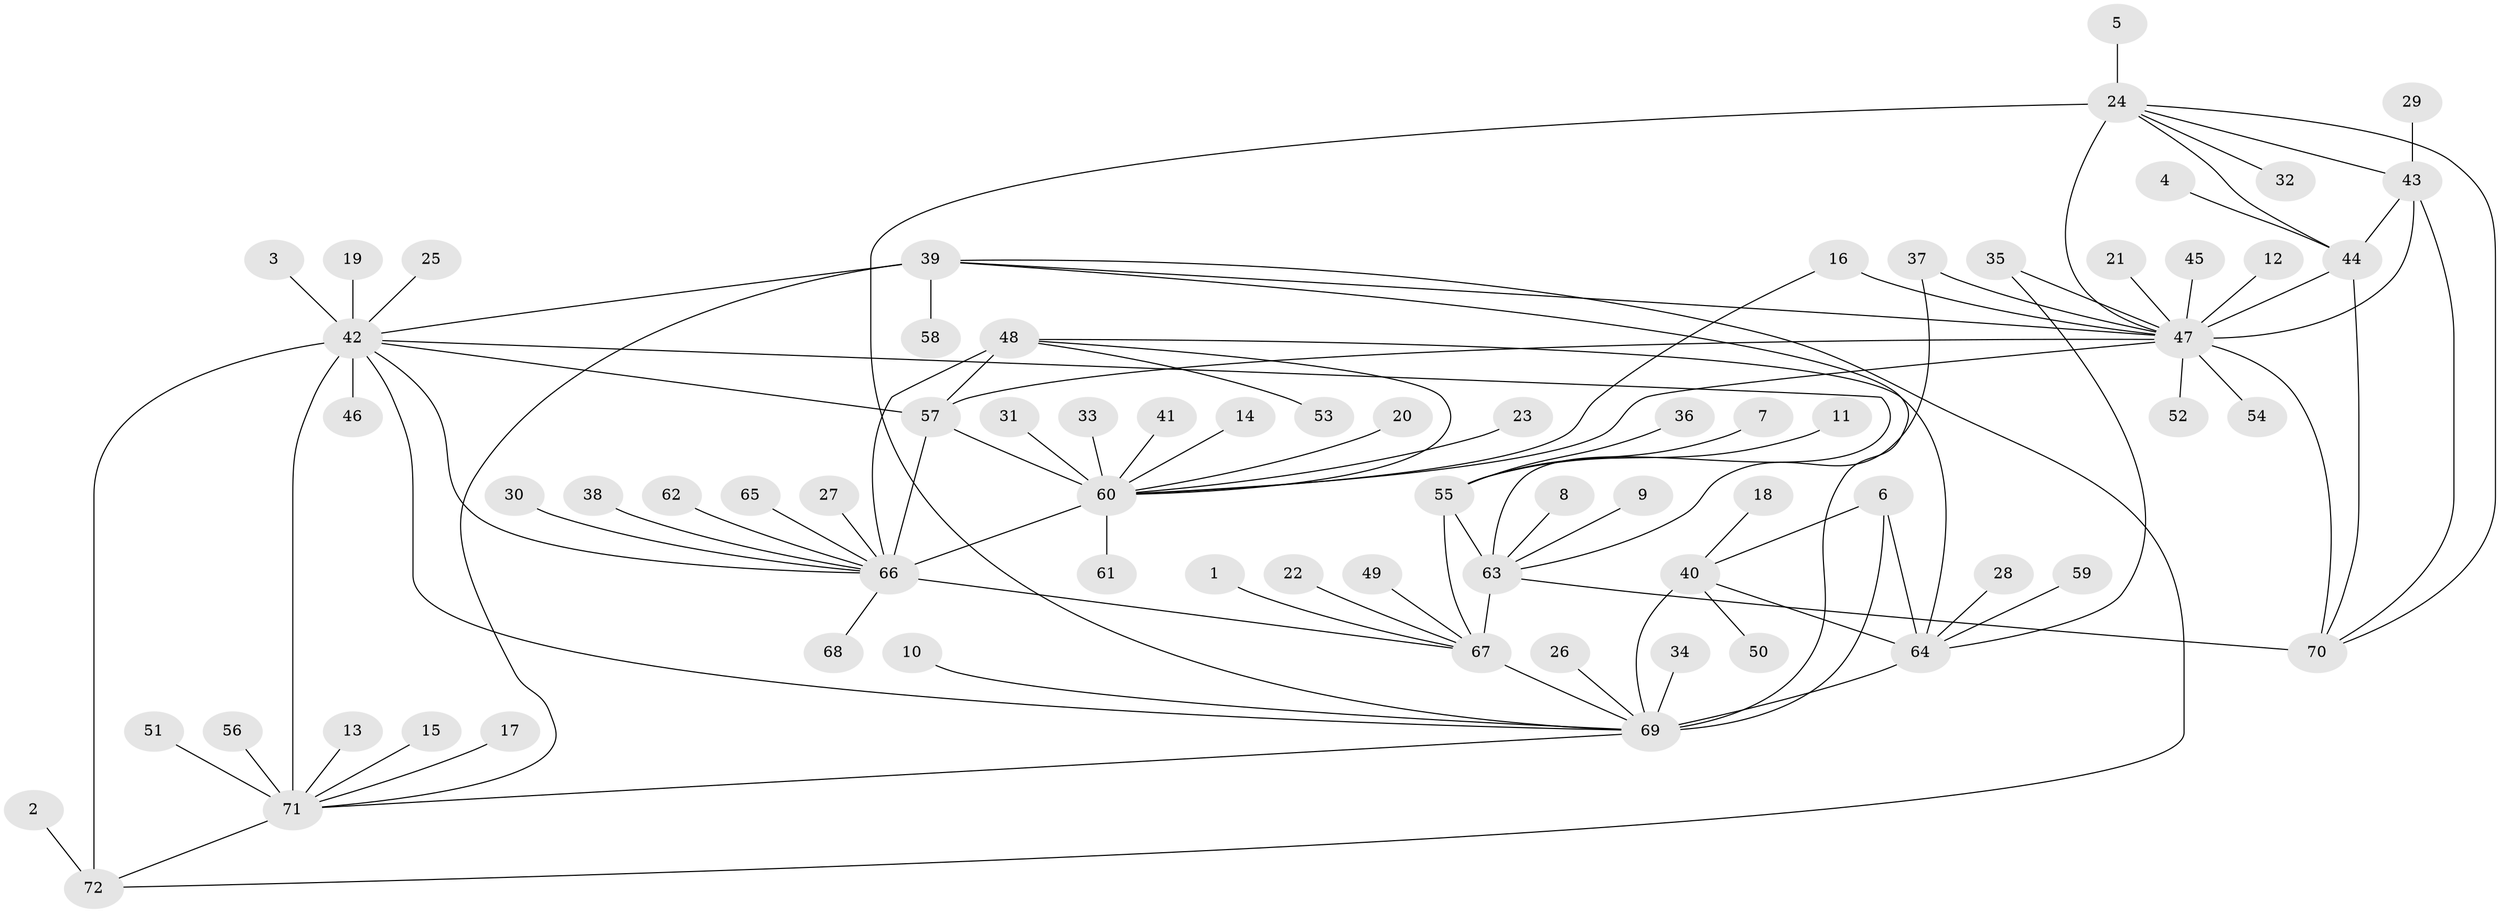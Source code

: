 // original degree distribution, {10: 0.04861111111111111, 9: 0.0625, 7: 0.041666666666666664, 8: 0.034722222222222224, 11: 0.013888888888888888, 13: 0.006944444444444444, 14: 0.006944444444444444, 12: 0.013888888888888888, 18: 0.006944444444444444, 6: 0.006944444444444444, 1: 0.5972222222222222, 2: 0.14583333333333334, 3: 0.013888888888888888}
// Generated by graph-tools (version 1.1) at 2025/50/03/09/25 03:50:37]
// undirected, 72 vertices, 100 edges
graph export_dot {
graph [start="1"]
  node [color=gray90,style=filled];
  1;
  2;
  3;
  4;
  5;
  6;
  7;
  8;
  9;
  10;
  11;
  12;
  13;
  14;
  15;
  16;
  17;
  18;
  19;
  20;
  21;
  22;
  23;
  24;
  25;
  26;
  27;
  28;
  29;
  30;
  31;
  32;
  33;
  34;
  35;
  36;
  37;
  38;
  39;
  40;
  41;
  42;
  43;
  44;
  45;
  46;
  47;
  48;
  49;
  50;
  51;
  52;
  53;
  54;
  55;
  56;
  57;
  58;
  59;
  60;
  61;
  62;
  63;
  64;
  65;
  66;
  67;
  68;
  69;
  70;
  71;
  72;
  1 -- 67 [weight=1.0];
  2 -- 72 [weight=1.0];
  3 -- 42 [weight=1.0];
  4 -- 44 [weight=1.0];
  5 -- 24 [weight=1.0];
  6 -- 40 [weight=1.0];
  6 -- 64 [weight=1.0];
  6 -- 69 [weight=4.0];
  7 -- 55 [weight=1.0];
  8 -- 63 [weight=1.0];
  9 -- 63 [weight=1.0];
  10 -- 69 [weight=1.0];
  11 -- 55 [weight=1.0];
  12 -- 47 [weight=1.0];
  13 -- 71 [weight=1.0];
  14 -- 60 [weight=1.0];
  15 -- 71 [weight=1.0];
  16 -- 47 [weight=1.0];
  16 -- 60 [weight=1.0];
  17 -- 71 [weight=1.0];
  18 -- 40 [weight=1.0];
  19 -- 42 [weight=1.0];
  20 -- 60 [weight=1.0];
  21 -- 47 [weight=1.0];
  22 -- 67 [weight=1.0];
  23 -- 60 [weight=1.0];
  24 -- 32 [weight=1.0];
  24 -- 43 [weight=1.0];
  24 -- 44 [weight=1.0];
  24 -- 47 [weight=3.0];
  24 -- 69 [weight=1.0];
  24 -- 70 [weight=1.0];
  25 -- 42 [weight=1.0];
  26 -- 69 [weight=1.0];
  27 -- 66 [weight=1.0];
  28 -- 64 [weight=1.0];
  29 -- 43 [weight=1.0];
  30 -- 66 [weight=1.0];
  31 -- 60 [weight=1.0];
  33 -- 60 [weight=1.0];
  34 -- 69 [weight=1.0];
  35 -- 47 [weight=1.0];
  35 -- 64 [weight=1.0];
  36 -- 55 [weight=1.0];
  37 -- 47 [weight=1.0];
  37 -- 63 [weight=1.0];
  38 -- 66 [weight=1.0];
  39 -- 42 [weight=4.0];
  39 -- 47 [weight=2.0];
  39 -- 58 [weight=1.0];
  39 -- 69 [weight=1.0];
  39 -- 71 [weight=1.0];
  39 -- 72 [weight=1.0];
  40 -- 50 [weight=1.0];
  40 -- 64 [weight=1.0];
  40 -- 69 [weight=4.0];
  41 -- 60 [weight=1.0];
  42 -- 46 [weight=1.0];
  42 -- 57 [weight=1.0];
  42 -- 63 [weight=1.0];
  42 -- 66 [weight=1.0];
  42 -- 69 [weight=1.0];
  42 -- 71 [weight=4.0];
  42 -- 72 [weight=4.0];
  43 -- 44 [weight=1.0];
  43 -- 47 [weight=3.0];
  43 -- 70 [weight=1.0];
  44 -- 47 [weight=3.0];
  44 -- 70 [weight=1.0];
  45 -- 47 [weight=1.0];
  47 -- 52 [weight=1.0];
  47 -- 54 [weight=1.0];
  47 -- 57 [weight=1.0];
  47 -- 60 [weight=1.0];
  47 -- 70 [weight=3.0];
  48 -- 53 [weight=1.0];
  48 -- 57 [weight=1.0];
  48 -- 60 [weight=1.0];
  48 -- 64 [weight=1.0];
  48 -- 66 [weight=4.0];
  49 -- 67 [weight=1.0];
  51 -- 71 [weight=1.0];
  55 -- 63 [weight=4.0];
  55 -- 67 [weight=2.0];
  56 -- 71 [weight=1.0];
  57 -- 60 [weight=1.0];
  57 -- 66 [weight=4.0];
  59 -- 64 [weight=1.0];
  60 -- 61 [weight=1.0];
  60 -- 66 [weight=4.0];
  62 -- 66 [weight=1.0];
  63 -- 67 [weight=8.0];
  63 -- 70 [weight=1.0];
  64 -- 69 [weight=4.0];
  65 -- 66 [weight=1.0];
  66 -- 67 [weight=1.0];
  66 -- 68 [weight=1.0];
  67 -- 69 [weight=1.0];
  69 -- 71 [weight=1.0];
  71 -- 72 [weight=1.0];
}
